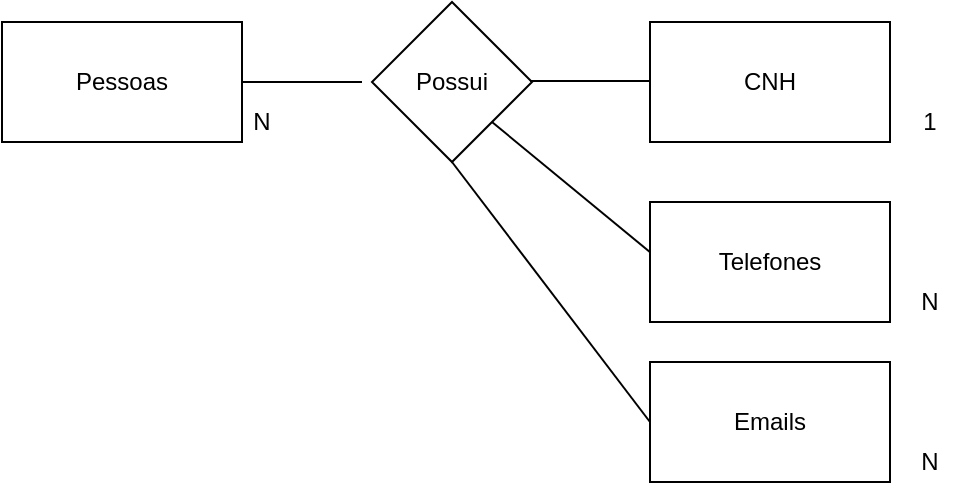 <mxfile version="14.4.2" type="device"><diagram id="jjBtuC9KSdoqawyZSBF9" name="Page-1"><mxGraphModel dx="1793" dy="663" grid="1" gridSize="10" guides="1" tooltips="1" connect="1" arrows="1" fold="1" page="1" pageScale="1" pageWidth="827" pageHeight="1169" math="0" shadow="0"><root><mxCell id="0"/><mxCell id="1" parent="0"/><mxCell id="1VCx_iz6FGKDIPjCdiWD-1" value="Pessoas" style="rounded=0;whiteSpace=wrap;html=1;" vertex="1" parent="1"><mxGeometry x="90" y="660" width="120" height="60" as="geometry"/></mxCell><mxCell id="1VCx_iz6FGKDIPjCdiWD-4" value="Possui" style="rhombus;whiteSpace=wrap;html=1;" vertex="1" parent="1"><mxGeometry x="275" y="650" width="80" height="80" as="geometry"/></mxCell><mxCell id="1VCx_iz6FGKDIPjCdiWD-6" value="CNH" style="rounded=0;whiteSpace=wrap;html=1;" vertex="1" parent="1"><mxGeometry x="414" y="660" width="120" height="60" as="geometry"/></mxCell><mxCell id="1VCx_iz6FGKDIPjCdiWD-10" value="" style="endArrow=none;html=1;exitX=1;exitY=0.5;exitDx=0;exitDy=0;" edge="1" parent="1" source="1VCx_iz6FGKDIPjCdiWD-1"><mxGeometry width="50" height="50" relative="1" as="geometry"><mxPoint x="210" y="700" as="sourcePoint"/><mxPoint x="270" y="690" as="targetPoint"/></mxGeometry></mxCell><mxCell id="1VCx_iz6FGKDIPjCdiWD-12" value="" style="endArrow=none;html=1;exitX=1;exitY=0.5;exitDx=0;exitDy=0;" edge="1" parent="1"><mxGeometry width="50" height="50" relative="1" as="geometry"><mxPoint x="354" y="689.5" as="sourcePoint"/><mxPoint x="414" y="689.5" as="targetPoint"/></mxGeometry></mxCell><mxCell id="1VCx_iz6FGKDIPjCdiWD-13" value="" style="endArrow=none;html=1;entryX=1;entryY=1;entryDx=0;entryDy=0;" edge="1" parent="1" target="1VCx_iz6FGKDIPjCdiWD-4"><mxGeometry width="50" height="50" relative="1" as="geometry"><mxPoint x="420" y="780" as="sourcePoint"/><mxPoint x="340" y="710" as="targetPoint"/></mxGeometry></mxCell><mxCell id="1VCx_iz6FGKDIPjCdiWD-14" value="Telefones" style="rounded=0;whiteSpace=wrap;html=1;" vertex="1" parent="1"><mxGeometry x="414" y="750" width="120" height="60" as="geometry"/></mxCell><mxCell id="1VCx_iz6FGKDIPjCdiWD-15" value="Emails" style="rounded=0;whiteSpace=wrap;html=1;" vertex="1" parent="1"><mxGeometry x="414" y="830" width="120" height="60" as="geometry"/></mxCell><mxCell id="1VCx_iz6FGKDIPjCdiWD-16" value="" style="endArrow=none;html=1;exitX=0;exitY=0.5;exitDx=0;exitDy=0;entryX=0.5;entryY=1;entryDx=0;entryDy=0;" edge="1" parent="1" source="1VCx_iz6FGKDIPjCdiWD-15" target="1VCx_iz6FGKDIPjCdiWD-4"><mxGeometry width="50" height="50" relative="1" as="geometry"><mxPoint x="410" y="850" as="sourcePoint"/><mxPoint x="320" y="730" as="targetPoint"/></mxGeometry></mxCell><mxCell id="1VCx_iz6FGKDIPjCdiWD-17" value="N" style="text;html=1;strokeColor=none;fillColor=none;align=center;verticalAlign=middle;whiteSpace=wrap;rounded=0;" vertex="1" parent="1"><mxGeometry x="534" y="790" width="40" height="20" as="geometry"/></mxCell><mxCell id="1VCx_iz6FGKDIPjCdiWD-18" value="N" style="text;html=1;strokeColor=none;fillColor=none;align=center;verticalAlign=middle;whiteSpace=wrap;rounded=0;" vertex="1" parent="1"><mxGeometry x="200" y="700" width="40" height="20" as="geometry"/></mxCell><mxCell id="1VCx_iz6FGKDIPjCdiWD-19" value="N" style="text;html=1;strokeColor=none;fillColor=none;align=center;verticalAlign=middle;whiteSpace=wrap;rounded=0;" vertex="1" parent="1"><mxGeometry x="534" y="870" width="40" height="20" as="geometry"/></mxCell><mxCell id="1VCx_iz6FGKDIPjCdiWD-20" value="1" style="text;html=1;strokeColor=none;fillColor=none;align=center;verticalAlign=middle;whiteSpace=wrap;rounded=0;" vertex="1" parent="1"><mxGeometry x="534" y="700" width="40" height="20" as="geometry"/></mxCell></root></mxGraphModel></diagram></mxfile>